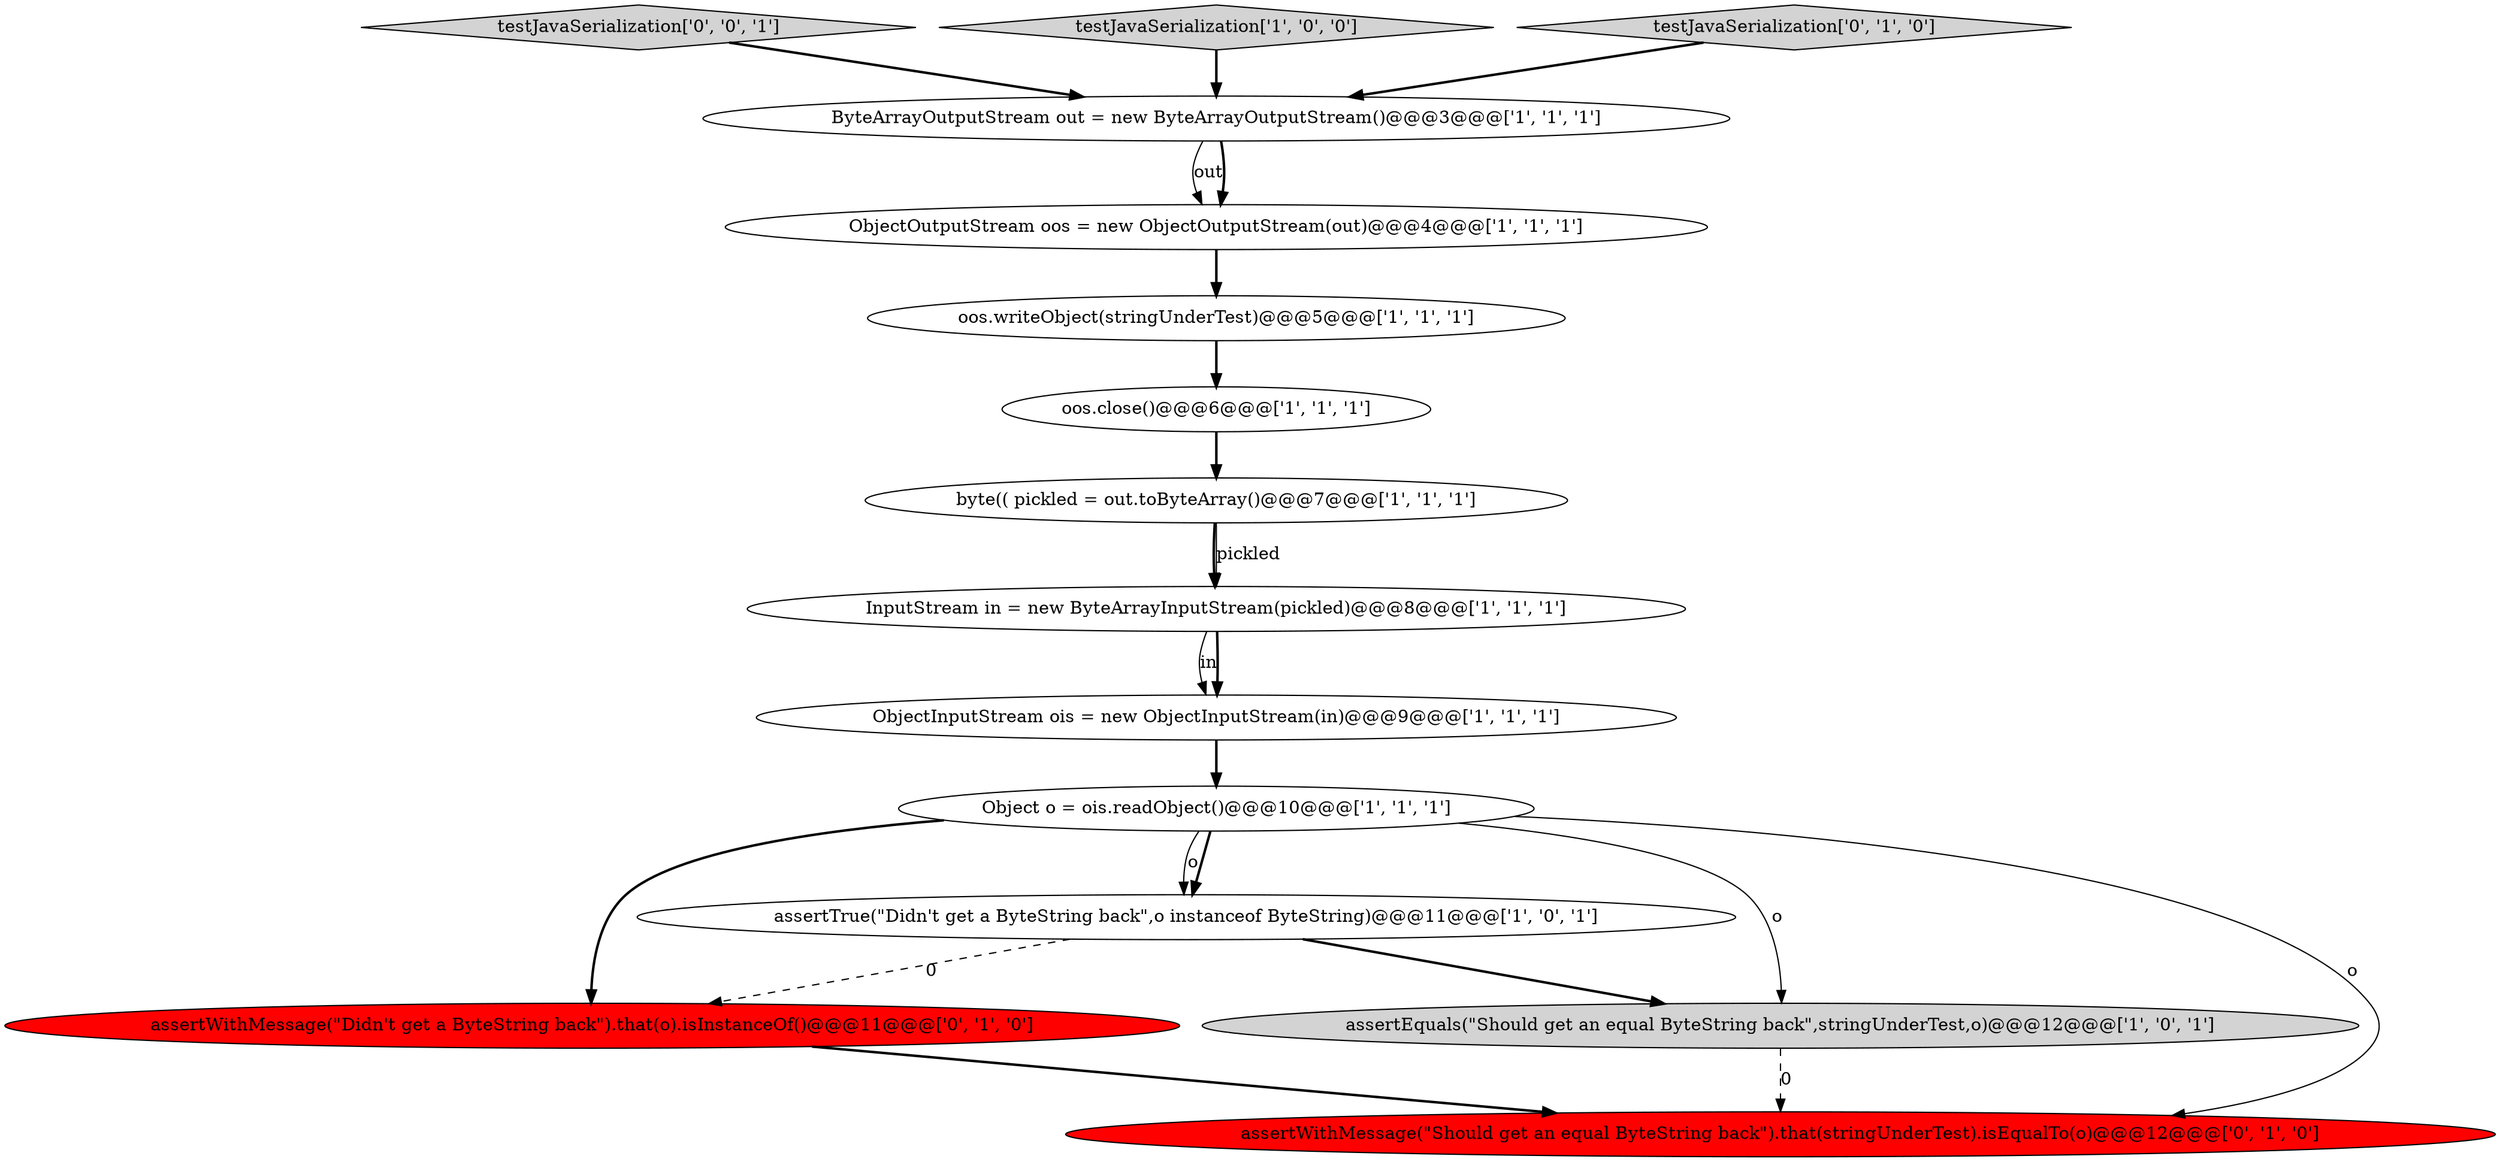 digraph {
7 [style = filled, label = "assertTrue(\"Didn't get a ByteString back\",o instanceof ByteString)@@@11@@@['1', '0', '1']", fillcolor = white, shape = ellipse image = "AAA0AAABBB1BBB"];
6 [style = filled, label = "assertEquals(\"Should get an equal ByteString back\",stringUnderTest,o)@@@12@@@['1', '0', '1']", fillcolor = lightgray, shape = ellipse image = "AAA0AAABBB1BBB"];
9 [style = filled, label = "oos.writeObject(stringUnderTest)@@@5@@@['1', '1', '1']", fillcolor = white, shape = ellipse image = "AAA0AAABBB1BBB"];
13 [style = filled, label = "assertWithMessage(\"Should get an equal ByteString back\").that(stringUnderTest).isEqualTo(o)@@@12@@@['0', '1', '0']", fillcolor = red, shape = ellipse image = "AAA1AAABBB2BBB"];
14 [style = filled, label = "testJavaSerialization['0', '0', '1']", fillcolor = lightgray, shape = diamond image = "AAA0AAABBB3BBB"];
8 [style = filled, label = "ObjectOutputStream oos = new ObjectOutputStream(out)@@@4@@@['1', '1', '1']", fillcolor = white, shape = ellipse image = "AAA0AAABBB1BBB"];
0 [style = filled, label = "ByteArrayOutputStream out = new ByteArrayOutputStream()@@@3@@@['1', '1', '1']", fillcolor = white, shape = ellipse image = "AAA0AAABBB1BBB"];
10 [style = filled, label = "testJavaSerialization['1', '0', '0']", fillcolor = lightgray, shape = diamond image = "AAA0AAABBB1BBB"];
4 [style = filled, label = "byte(( pickled = out.toByteArray()@@@7@@@['1', '1', '1']", fillcolor = white, shape = ellipse image = "AAA0AAABBB1BBB"];
1 [style = filled, label = "InputStream in = new ByteArrayInputStream(pickled)@@@8@@@['1', '1', '1']", fillcolor = white, shape = ellipse image = "AAA0AAABBB1BBB"];
11 [style = filled, label = "testJavaSerialization['0', '1', '0']", fillcolor = lightgray, shape = diamond image = "AAA0AAABBB2BBB"];
2 [style = filled, label = "Object o = ois.readObject()@@@10@@@['1', '1', '1']", fillcolor = white, shape = ellipse image = "AAA0AAABBB1BBB"];
3 [style = filled, label = "ObjectInputStream ois = new ObjectInputStream(in)@@@9@@@['1', '1', '1']", fillcolor = white, shape = ellipse image = "AAA0AAABBB1BBB"];
12 [style = filled, label = "assertWithMessage(\"Didn't get a ByteString back\").that(o).isInstanceOf()@@@11@@@['0', '1', '0']", fillcolor = red, shape = ellipse image = "AAA1AAABBB2BBB"];
5 [style = filled, label = "oos.close()@@@6@@@['1', '1', '1']", fillcolor = white, shape = ellipse image = "AAA0AAABBB1BBB"];
1->3 [style = solid, label="in"];
0->8 [style = solid, label="out"];
1->3 [style = bold, label=""];
2->7 [style = solid, label="o"];
2->12 [style = bold, label=""];
12->13 [style = bold, label=""];
11->0 [style = bold, label=""];
6->13 [style = dashed, label="0"];
3->2 [style = bold, label=""];
14->0 [style = bold, label=""];
10->0 [style = bold, label=""];
5->4 [style = bold, label=""];
7->6 [style = bold, label=""];
0->8 [style = bold, label=""];
8->9 [style = bold, label=""];
9->5 [style = bold, label=""];
2->6 [style = solid, label="o"];
7->12 [style = dashed, label="0"];
4->1 [style = bold, label=""];
2->7 [style = bold, label=""];
4->1 [style = solid, label="pickled"];
2->13 [style = solid, label="o"];
}
